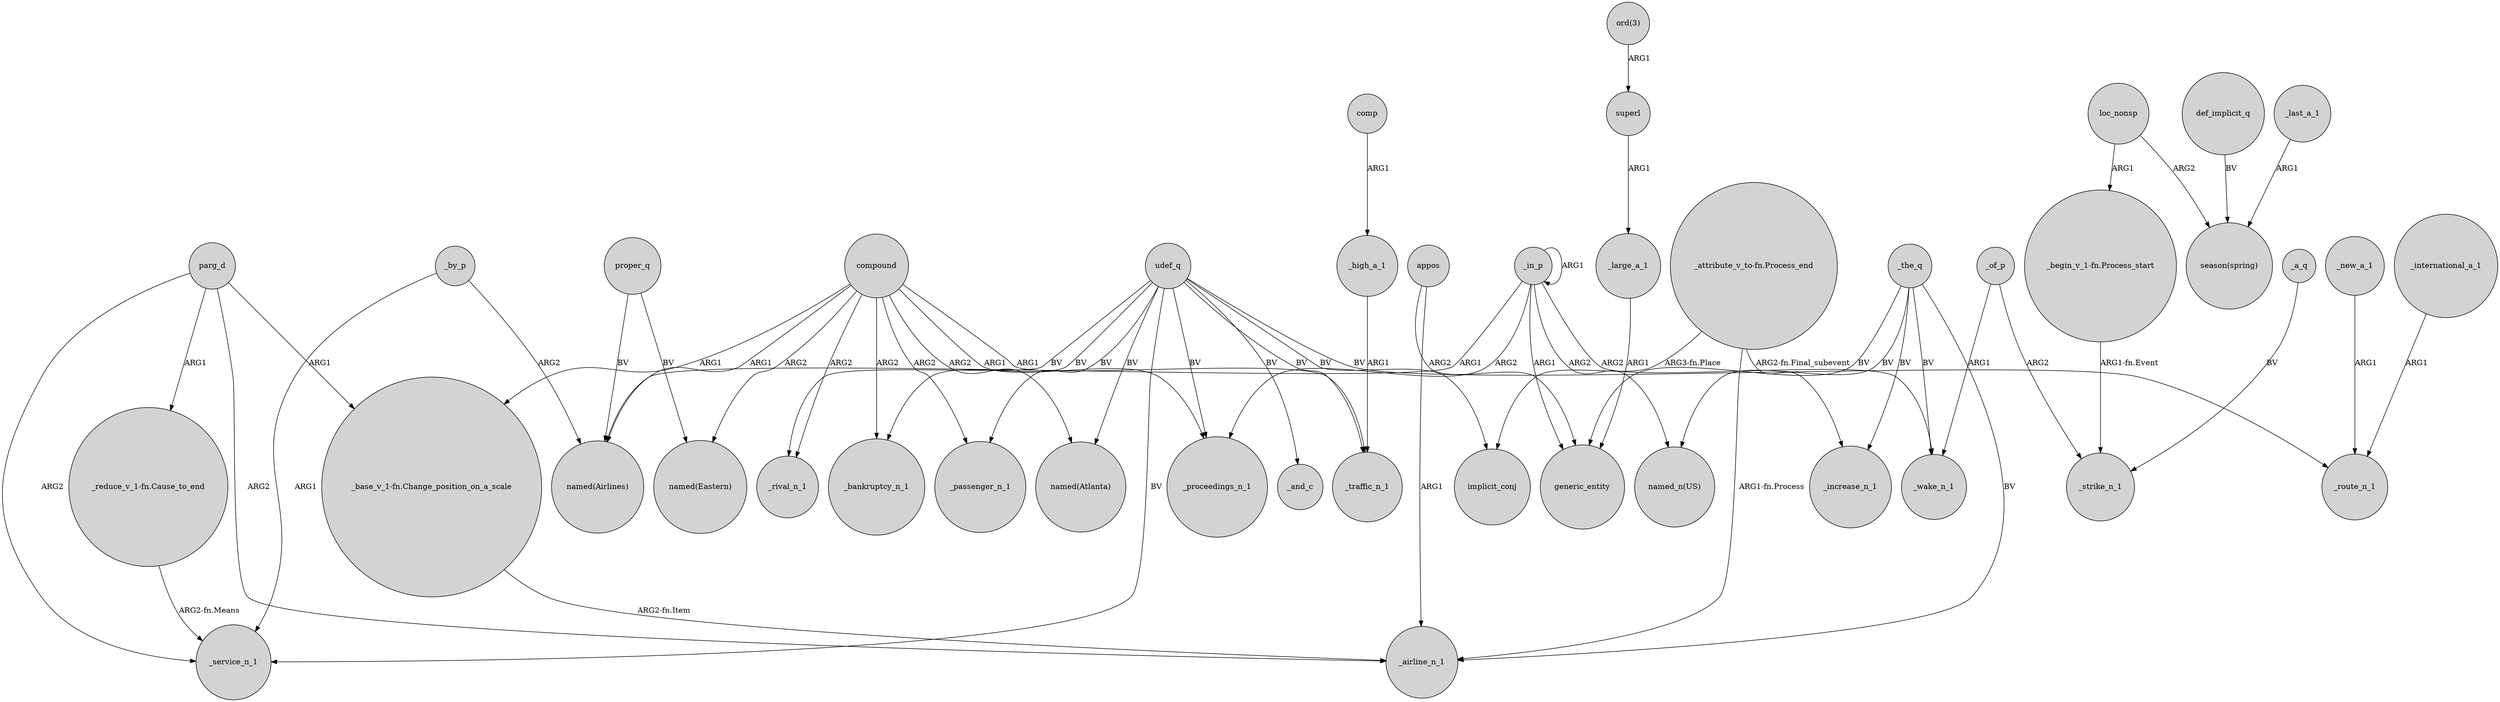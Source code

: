 digraph {
	node [shape=circle style=filled]
	compound -> _proceedings_n_1 [label=ARG1]
	_in_p -> _in_p [label=ARG1]
	proper_q -> "named(Eastern)" [label=BV]
	appos -> _airline_n_1 [label=ARG1]
	compound -> "named(Airlines)" [label=ARG1]
	compound -> _rival_n_1 [label=ARG2]
	udef_q -> _service_n_1 [label=BV]
	_by_p -> "named(Airlines)" [label=ARG2]
	"ord(3)" -> superl [label=ARG1]
	_in_p -> "named_n(US)" [label=ARG2]
	_the_q -> "named_n(US)" [label=BV]
	loc_nonsp -> "_begin_v_1-fn.Process_start" [label=ARG1]
	parg_d -> "_base_v_1-fn.Change_position_on_a_scale" [label=ARG1]
	"_attribute_v_to-fn.Process_end" -> _airline_n_1 [label="ARG1-fn.Process"]
	"_attribute_v_to-fn.Process_end" -> implicit_conj [label="ARG3-fn.Place"]
	udef_q -> _traffic_n_1 [label=BV]
	loc_nonsp -> "season(spring)" [label=ARG2]
	"_attribute_v_to-fn.Process_end" -> _increase_n_1 [label="ARG2-fn.Final_subevent"]
	parg_d -> _airline_n_1 [label=ARG2]
	_in_p -> "named(Airlines)" [label=ARG1]
	compound -> "named(Eastern)" [label=ARG2]
	parg_d -> "_reduce_v_1-fn.Cause_to_end" [label=ARG1]
	udef_q -> _and_c [label=BV]
	compound -> _bankruptcy_n_1 [label=ARG2]
	_by_p -> _service_n_1 [label=ARG1]
	proper_q -> "named(Airlines)" [label=BV]
	_in_p -> generic_entity [label=ARG1]
	_international_a_1 -> _route_n_1 [label=ARG1]
	parg_d -> _service_n_1 [label=ARG2]
	_in_p -> _proceedings_n_1 [label=ARG2]
	appos -> generic_entity [label=ARG2]
	udef_q -> _rival_n_1 [label=BV]
	comp -> _high_a_1 [label=ARG1]
	_of_p -> _wake_n_1 [label=ARG1]
	udef_q -> "named(Atlanta)" [label=BV]
	compound -> _traffic_n_1 [label=ARG1]
	def_implicit_q -> "season(spring)" [label=BV]
	_the_q -> generic_entity [label=BV]
	compound -> "named(Atlanta)" [label=ARG2]
	udef_q -> _proceedings_n_1 [label=BV]
	_new_a_1 -> _route_n_1 [label=ARG1]
	compound -> "_base_v_1-fn.Change_position_on_a_scale" [label=ARG1]
	_the_q -> _airline_n_1 [label=BV]
	_in_p -> _wake_n_1 [label=ARG2]
	_large_a_1 -> generic_entity [label=ARG1]
	_last_a_1 -> "season(spring)" [label=ARG1]
	_the_q -> _wake_n_1 [label=BV]
	udef_q -> _passenger_n_1 [label=BV]
	"_reduce_v_1-fn.Cause_to_end" -> _service_n_1 [label="ARG2-fn.Means"]
	udef_q -> _bankruptcy_n_1 [label=BV]
	"_base_v_1-fn.Change_position_on_a_scale" -> _airline_n_1 [label="ARG2-fn.Item"]
	compound -> _passenger_n_1 [label=ARG2]
	udef_q -> _route_n_1 [label=BV]
	_of_p -> _strike_n_1 [label=ARG2]
	_the_q -> _increase_n_1 [label=BV]
	"_begin_v_1-fn.Process_start" -> _strike_n_1 [label="ARG1-fn.Event"]
	udef_q -> implicit_conj [label=BV]
	superl -> _large_a_1 [label=ARG1]
	_a_q -> _strike_n_1 [label=BV]
	_high_a_1 -> _traffic_n_1 [label=ARG1]
}
